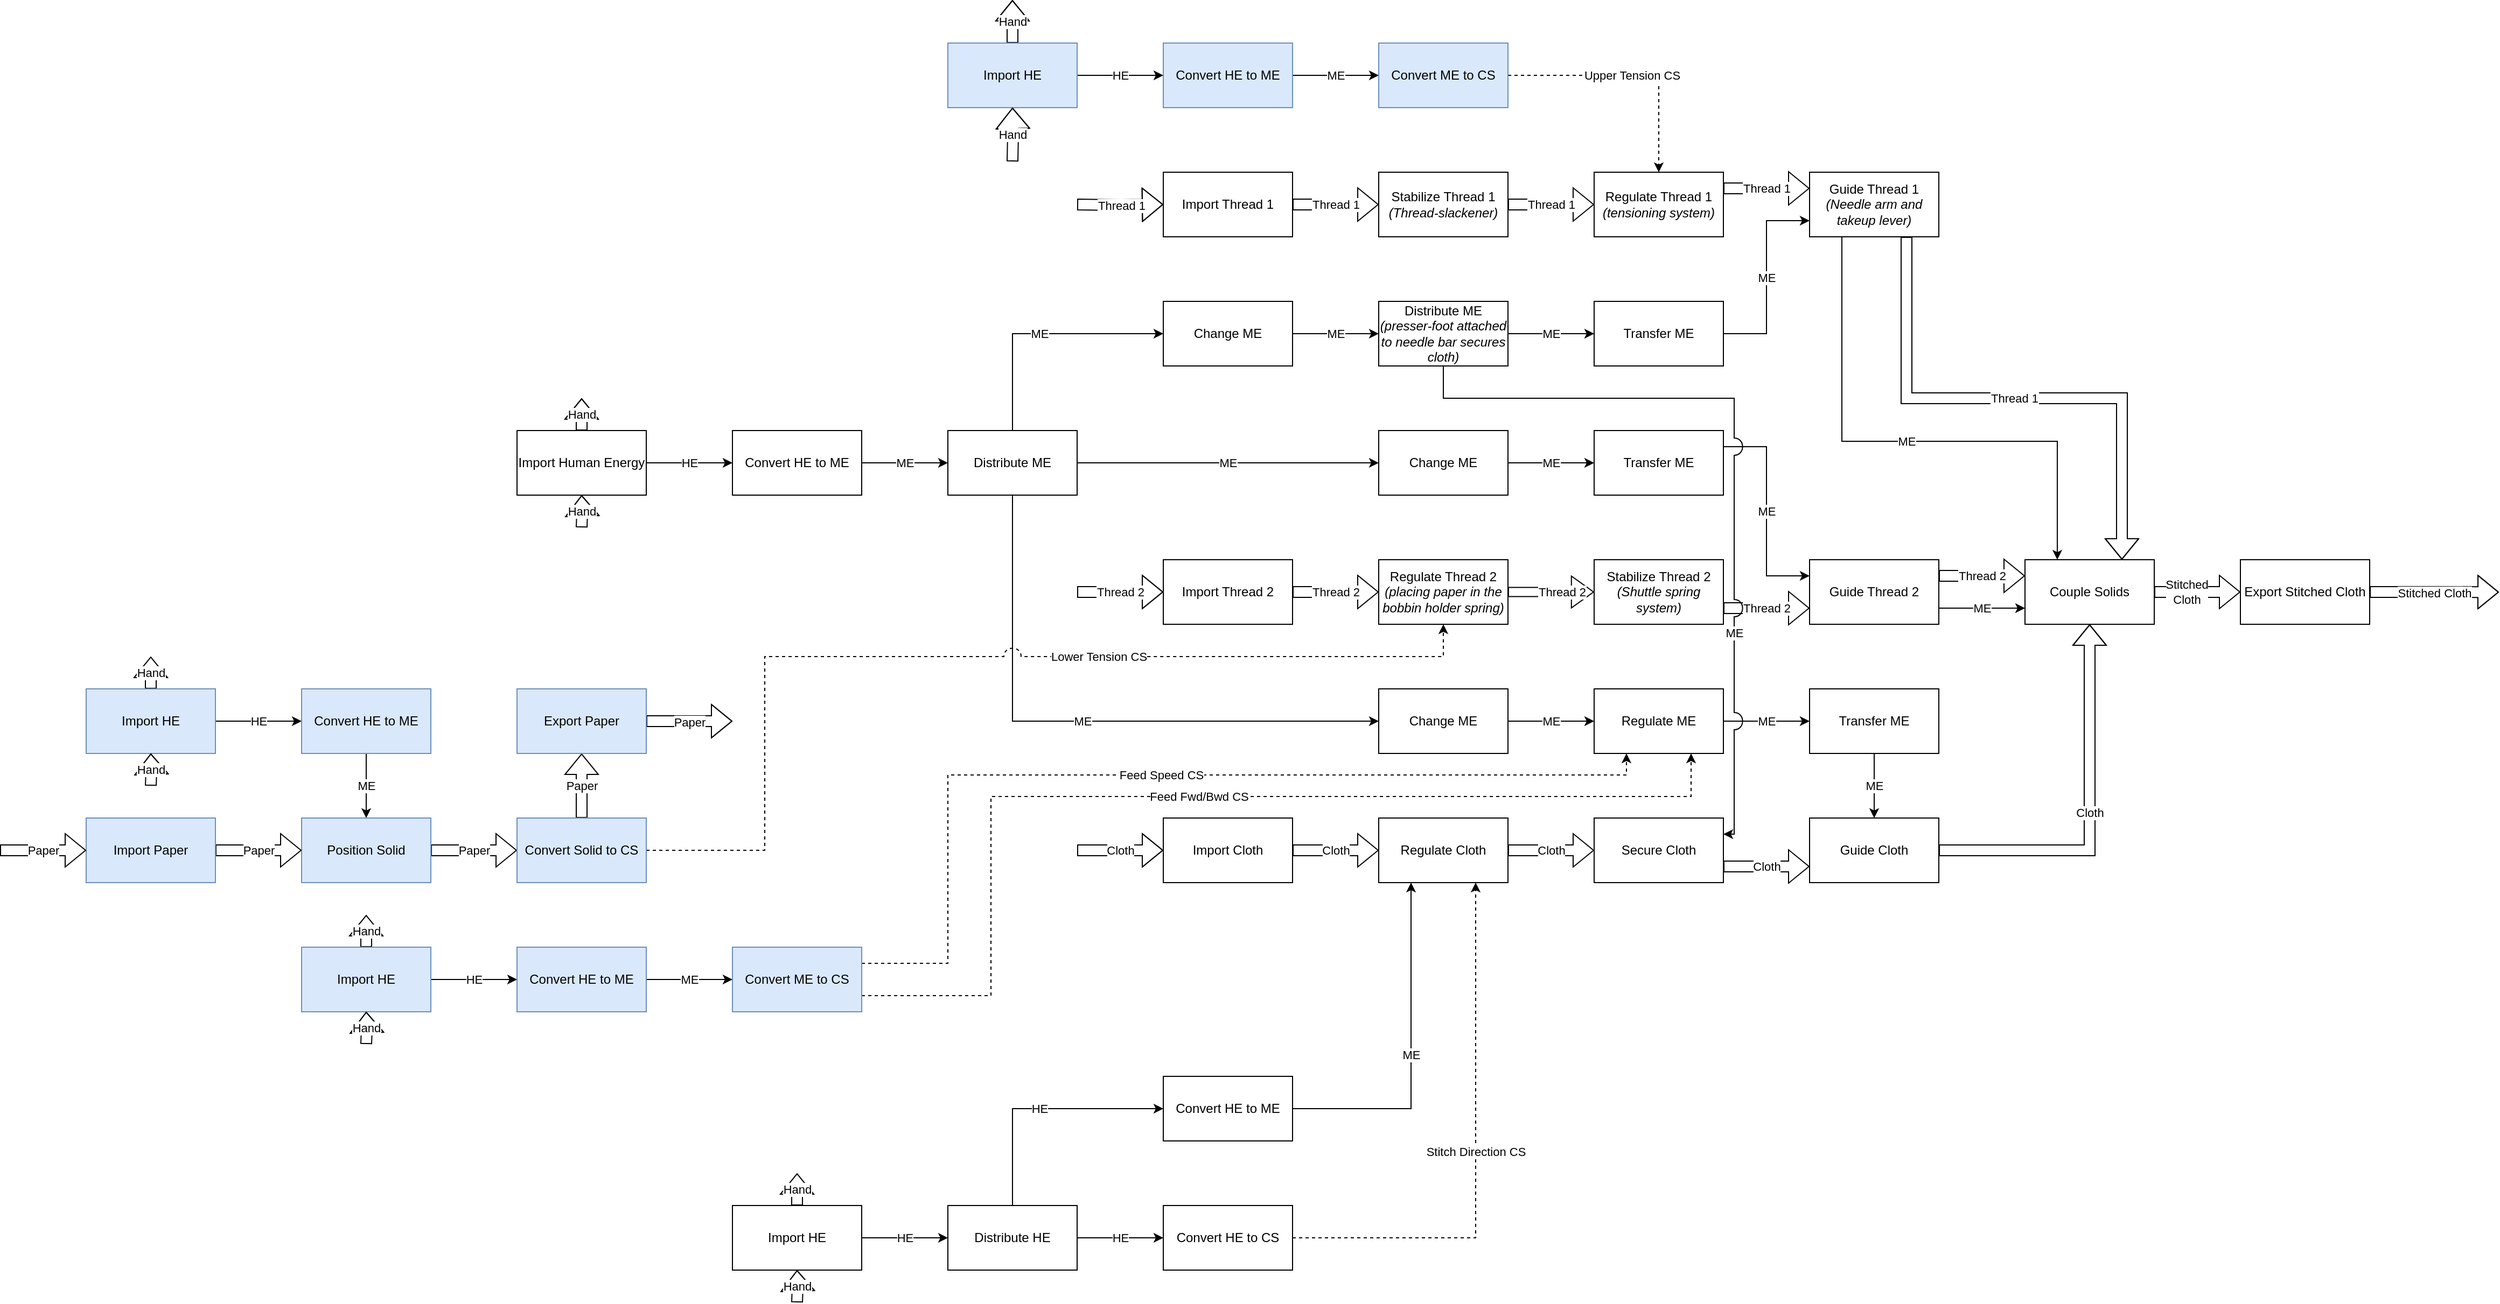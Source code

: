 <mxfile version="20.3.0" type="device"><diagram id="_74nPlDp4yfljNMkVCfX" name="Page-1"><mxGraphModel dx="3685" dy="1573" grid="1" gridSize="10" guides="1" tooltips="1" connect="1" arrows="0" fold="1" page="1" pageScale="1" pageWidth="1100" pageHeight="850" math="0" shadow="0"><root><mxCell id="0"/><mxCell id="1" parent="0"/><mxCell id="HuYg_1WlGezZrf05ZSOp-26" value="HE" style="edgeStyle=orthogonalEdgeStyle;rounded=0;orthogonalLoop=1;jettySize=auto;html=1;exitX=1;exitY=0.5;exitDx=0;exitDy=0;entryX=0;entryY=0.5;entryDx=0;entryDy=0;" parent="1" source="HuYg_1WlGezZrf05ZSOp-1" target="HuYg_1WlGezZrf05ZSOp-2" edge="1"><mxGeometry relative="1" as="geometry"/></mxCell><mxCell id="HuYg_1WlGezZrf05ZSOp-1" value="Import Human Energy" style="rounded=0;whiteSpace=wrap;html=1;" parent="1" vertex="1"><mxGeometry x="-600" y="430" width="120" height="60" as="geometry"/></mxCell><mxCell id="HuYg_1WlGezZrf05ZSOp-27" value="ME" style="edgeStyle=orthogonalEdgeStyle;rounded=0;orthogonalLoop=1;jettySize=auto;html=1;exitX=1;exitY=0.5;exitDx=0;exitDy=0;entryX=0;entryY=0.5;entryDx=0;entryDy=0;" parent="1" source="HuYg_1WlGezZrf05ZSOp-2" target="HuYg_1WlGezZrf05ZSOp-3" edge="1"><mxGeometry relative="1" as="geometry"/></mxCell><mxCell id="HuYg_1WlGezZrf05ZSOp-2" value="Convert HE to ME" style="rounded=0;whiteSpace=wrap;html=1;" parent="1" vertex="1"><mxGeometry x="-400" y="430" width="120" height="60" as="geometry"/></mxCell><mxCell id="HuYg_1WlGezZrf05ZSOp-23" value="ME" style="edgeStyle=orthogonalEdgeStyle;rounded=0;orthogonalLoop=1;jettySize=auto;html=1;exitX=0.5;exitY=0;exitDx=0;exitDy=0;entryX=0;entryY=0.5;entryDx=0;entryDy=0;" parent="1" source="HuYg_1WlGezZrf05ZSOp-3" target="HuYg_1WlGezZrf05ZSOp-6" edge="1"><mxGeometry relative="1" as="geometry"><mxPoint y="340" as="targetPoint"/></mxGeometry></mxCell><mxCell id="HuYg_1WlGezZrf05ZSOp-24" value="ME" style="edgeStyle=orthogonalEdgeStyle;rounded=0;orthogonalLoop=1;jettySize=auto;html=1;exitX=1;exitY=0.5;exitDx=0;exitDy=0;entryX=0;entryY=0.5;entryDx=0;entryDy=0;" parent="1" source="HuYg_1WlGezZrf05ZSOp-3" target="HuYg_1WlGezZrf05ZSOp-30" edge="1"><mxGeometry relative="1" as="geometry"><mxPoint y="460.0" as="targetPoint"/></mxGeometry></mxCell><mxCell id="HuYg_1WlGezZrf05ZSOp-25" value="ME" style="edgeStyle=orthogonalEdgeStyle;rounded=0;orthogonalLoop=1;jettySize=auto;html=1;exitX=0.5;exitY=1;exitDx=0;exitDy=0;entryX=0;entryY=0.5;entryDx=0;entryDy=0;" parent="1" source="HuYg_1WlGezZrf05ZSOp-3" target="HuYg_1WlGezZrf05ZSOp-53" edge="1"><mxGeometry relative="1" as="geometry"><mxPoint y="820" as="targetPoint"/><Array as="points"><mxPoint x="-140" y="700"/></Array></mxGeometry></mxCell><mxCell id="HuYg_1WlGezZrf05ZSOp-3" value="Distribute ME" style="rounded=0;whiteSpace=wrap;html=1;" parent="1" vertex="1"><mxGeometry x="-200" y="430" width="120" height="60" as="geometry"/></mxCell><mxCell id="HuYg_1WlGezZrf05ZSOp-18" value="ME" style="edgeStyle=orthogonalEdgeStyle;rounded=0;orthogonalLoop=1;jettySize=auto;html=1;entryX=0;entryY=0.5;entryDx=0;entryDy=0;exitX=1;exitY=0.5;exitDx=0;exitDy=0;" parent="1" source="dyCCUOob4ypb984MqM6s-2" target="HuYg_1WlGezZrf05ZSOp-7" edge="1"><mxGeometry relative="1" as="geometry"><mxPoint x="350" y="340" as="sourcePoint"/></mxGeometry></mxCell><mxCell id="dyCCUOob4ypb984MqM6s-3" value="ME" style="edgeStyle=orthogonalEdgeStyle;rounded=0;jumpStyle=arc;jumpSize=16;orthogonalLoop=1;jettySize=auto;html=1;exitX=1;exitY=0.5;exitDx=0;exitDy=0;entryX=0;entryY=0.5;entryDx=0;entryDy=0;" parent="1" source="HuYg_1WlGezZrf05ZSOp-6" target="dyCCUOob4ypb984MqM6s-2" edge="1"><mxGeometry relative="1" as="geometry"/></mxCell><mxCell id="HuYg_1WlGezZrf05ZSOp-6" value="Change ME" style="rounded=0;whiteSpace=wrap;html=1;" parent="1" vertex="1"><mxGeometry y="310" width="120" height="60" as="geometry"/></mxCell><mxCell id="HuYg_1WlGezZrf05ZSOp-19" value="ME" style="edgeStyle=orthogonalEdgeStyle;rounded=0;orthogonalLoop=1;jettySize=auto;html=1;exitX=1;exitY=0.5;exitDx=0;exitDy=0;entryX=0;entryY=0.75;entryDx=0;entryDy=0;" parent="1" source="HuYg_1WlGezZrf05ZSOp-7" target="HuYg_1WlGezZrf05ZSOp-8" edge="1"><mxGeometry relative="1" as="geometry"><Array as="points"><mxPoint x="560" y="340"/><mxPoint x="560" y="235"/></Array></mxGeometry></mxCell><mxCell id="HuYg_1WlGezZrf05ZSOp-7" value="Transfer ME" style="rounded=0;whiteSpace=wrap;html=1;" parent="1" vertex="1"><mxGeometry x="400" y="310" width="120" height="60" as="geometry"/></mxCell><mxCell id="HuYg_1WlGezZrf05ZSOp-70" value="Thread 1" style="edgeStyle=orthogonalEdgeStyle;shape=flexArrow;rounded=0;orthogonalLoop=1;jettySize=auto;html=1;exitX=0.75;exitY=1;exitDx=0;exitDy=0;entryX=0.75;entryY=0;entryDx=0;entryDy=0;" parent="1" source="HuYg_1WlGezZrf05ZSOp-8" target="HuYg_1WlGezZrf05ZSOp-68" edge="1"><mxGeometry relative="1" as="geometry"/></mxCell><mxCell id="dyCCUOob4ypb984MqM6s-48" value="ME" style="edgeStyle=orthogonalEdgeStyle;rounded=0;jumpStyle=arc;jumpSize=16;orthogonalLoop=1;jettySize=auto;html=1;exitX=0.25;exitY=1;exitDx=0;exitDy=0;entryX=0.25;entryY=0;entryDx=0;entryDy=0;startArrow=none;startFill=0;" parent="1" source="HuYg_1WlGezZrf05ZSOp-8" target="HuYg_1WlGezZrf05ZSOp-68" edge="1"><mxGeometry relative="1" as="geometry"><Array as="points"><mxPoint x="630" y="440"/><mxPoint x="830" y="440"/></Array></mxGeometry></mxCell><mxCell id="HuYg_1WlGezZrf05ZSOp-8" value="Guide Thread 1&lt;br&gt;&lt;i&gt;(Needle arm and takeup lever)&lt;/i&gt;" style="rounded=0;whiteSpace=wrap;html=1;" parent="1" vertex="1"><mxGeometry x="600" y="190" width="120" height="60" as="geometry"/></mxCell><mxCell id="HuYg_1WlGezZrf05ZSOp-22" value="Thread 1" style="edgeStyle=orthogonalEdgeStyle;shape=flexArrow;rounded=0;orthogonalLoop=1;jettySize=auto;html=1;entryX=0;entryY=0.25;entryDx=0;entryDy=0;exitX=1;exitY=0.25;exitDx=0;exitDy=0;" parent="1" source="HuYg_1WlGezZrf05ZSOp-40" target="HuYg_1WlGezZrf05ZSOp-8" edge="1"><mxGeometry relative="1" as="geometry"><mxPoint x="490" y="270" as="sourcePoint"/></mxGeometry></mxCell><mxCell id="dyCCUOob4ypb984MqM6s-14" value="Thread 1" style="edgeStyle=orthogonalEdgeStyle;shape=flexArrow;rounded=0;jumpStyle=arc;jumpSize=16;orthogonalLoop=1;jettySize=auto;html=1;exitX=1;exitY=0.5;exitDx=0;exitDy=0;entryX=0;entryY=0.5;entryDx=0;entryDy=0;startArrow=none;startFill=0;" parent="1" source="HuYg_1WlGezZrf05ZSOp-13" target="HuYg_1WlGezZrf05ZSOp-40" edge="1"><mxGeometry relative="1" as="geometry"/></mxCell><mxCell id="HuYg_1WlGezZrf05ZSOp-13" value="Stabilize Thread 1&lt;br&gt;&lt;i&gt;(Thread-slackener)&lt;/i&gt;" style="rounded=0;whiteSpace=wrap;html=1;" parent="1" vertex="1"><mxGeometry x="200" y="190" width="120" height="60" as="geometry"/></mxCell><mxCell id="dyCCUOob4ypb984MqM6s-13" value="Thread 1" style="edgeStyle=orthogonalEdgeStyle;shape=flexArrow;rounded=0;jumpStyle=arc;jumpSize=16;orthogonalLoop=1;jettySize=auto;html=1;exitX=1;exitY=0.5;exitDx=0;exitDy=0;entryX=0;entryY=0.5;entryDx=0;entryDy=0;startArrow=none;startFill=0;" parent="1" source="HuYg_1WlGezZrf05ZSOp-16" target="HuYg_1WlGezZrf05ZSOp-13" edge="1"><mxGeometry relative="1" as="geometry"><mxPoint x="120" y="220" as="sourcePoint"/></mxGeometry></mxCell><mxCell id="HuYg_1WlGezZrf05ZSOp-16" value="Import Thread 1" style="rounded=0;whiteSpace=wrap;html=1;" parent="1" vertex="1"><mxGeometry y="190" width="120" height="60" as="geometry"/></mxCell><mxCell id="HuYg_1WlGezZrf05ZSOp-35" value="ME" style="edgeStyle=orthogonalEdgeStyle;rounded=0;orthogonalLoop=1;jettySize=auto;html=1;exitX=1;exitY=0.5;exitDx=0;exitDy=0;entryX=0;entryY=0.5;entryDx=0;entryDy=0;" parent="1" source="HuYg_1WlGezZrf05ZSOp-30" target="HuYg_1WlGezZrf05ZSOp-31" edge="1"><mxGeometry relative="1" as="geometry"/></mxCell><mxCell id="HuYg_1WlGezZrf05ZSOp-30" value="Change ME" style="rounded=0;whiteSpace=wrap;html=1;" parent="1" vertex="1"><mxGeometry x="200" y="430" width="120" height="60" as="geometry"/></mxCell><mxCell id="HuYg_1WlGezZrf05ZSOp-36" value="ME" style="edgeStyle=orthogonalEdgeStyle;rounded=0;orthogonalLoop=1;jettySize=auto;html=1;exitX=1;exitY=0.25;exitDx=0;exitDy=0;entryX=0;entryY=0.25;entryDx=0;entryDy=0;" parent="1" source="HuYg_1WlGezZrf05ZSOp-31" target="HuYg_1WlGezZrf05ZSOp-32" edge="1"><mxGeometry relative="1" as="geometry"/></mxCell><mxCell id="HuYg_1WlGezZrf05ZSOp-31" value="Transfer ME" style="rounded=0;whiteSpace=wrap;html=1;" parent="1" vertex="1"><mxGeometry x="400" y="430" width="120" height="60" as="geometry"/></mxCell><mxCell id="HuYg_1WlGezZrf05ZSOp-69" value="Thread 2" style="edgeStyle=orthogonalEdgeStyle;rounded=0;orthogonalLoop=1;jettySize=auto;html=1;exitX=1;exitY=0.25;exitDx=0;exitDy=0;entryX=0;entryY=0.25;entryDx=0;entryDy=0;shape=flexArrow;" parent="1" source="HuYg_1WlGezZrf05ZSOp-32" target="HuYg_1WlGezZrf05ZSOp-68" edge="1"><mxGeometry relative="1" as="geometry"><mxPoint as="offset"/></mxGeometry></mxCell><mxCell id="dyCCUOob4ypb984MqM6s-49" value="ME" style="edgeStyle=orthogonalEdgeStyle;rounded=0;jumpStyle=arc;jumpSize=16;orthogonalLoop=1;jettySize=auto;html=1;exitX=1;exitY=0.75;exitDx=0;exitDy=0;startArrow=none;startFill=0;entryX=0;entryY=0.75;entryDx=0;entryDy=0;" parent="1" source="HuYg_1WlGezZrf05ZSOp-32" target="HuYg_1WlGezZrf05ZSOp-68" edge="1"><mxGeometry relative="1" as="geometry"/></mxCell><mxCell id="HuYg_1WlGezZrf05ZSOp-32" value="Guide Thread 2" style="rounded=0;whiteSpace=wrap;html=1;" parent="1" vertex="1"><mxGeometry x="600" y="550" width="120" height="60" as="geometry"/></mxCell><mxCell id="HuYg_1WlGezZrf05ZSOp-45" value="Thread 2" style="edgeStyle=orthogonalEdgeStyle;shape=flexArrow;rounded=0;orthogonalLoop=1;jettySize=auto;html=1;exitX=1;exitY=0.75;exitDx=0;exitDy=0;entryX=0;entryY=0.75;entryDx=0;entryDy=0;" parent="1" source="HuYg_1WlGezZrf05ZSOp-33" target="HuYg_1WlGezZrf05ZSOp-32" edge="1"><mxGeometry relative="1" as="geometry"/></mxCell><mxCell id="HuYg_1WlGezZrf05ZSOp-33" value="Stabilize Thread 2&lt;br&gt;&lt;i&gt;(Shuttle spring system)&lt;/i&gt;" style="rounded=0;whiteSpace=wrap;html=1;" parent="1" vertex="1"><mxGeometry x="400" y="550" width="120" height="60" as="geometry"/></mxCell><mxCell id="HuYg_1WlGezZrf05ZSOp-37" value="Import Thread 2" style="rounded=0;whiteSpace=wrap;html=1;" parent="1" vertex="1"><mxGeometry y="550" width="120" height="60" as="geometry"/></mxCell><mxCell id="HuYg_1WlGezZrf05ZSOp-43" value="Thread 2" style="edgeStyle=orthogonalEdgeStyle;shape=flexArrow;rounded=0;orthogonalLoop=1;jettySize=auto;html=1;exitX=1;exitY=0.5;exitDx=0;exitDy=0;entryX=0;entryY=0.5;entryDx=0;entryDy=0;" parent="1" source="HuYg_1WlGezZrf05ZSOp-37" target="HuYg_1WlGezZrf05ZSOp-39" edge="1"><mxGeometry relative="1" as="geometry"><mxPoint x="120" y="580" as="sourcePoint"/></mxGeometry></mxCell><mxCell id="HuYg_1WlGezZrf05ZSOp-44" value="Thread 2" style="edgeStyle=orthogonalEdgeStyle;shape=flexArrow;rounded=0;orthogonalLoop=1;jettySize=auto;html=1;exitX=1;exitY=0.5;exitDx=0;exitDy=0;entryX=0;entryY=0.5;entryDx=0;entryDy=0;width=8.605;endSize=6.535;" parent="1" source="HuYg_1WlGezZrf05ZSOp-39" target="HuYg_1WlGezZrf05ZSOp-33" edge="1"><mxGeometry x="0.25" relative="1" as="geometry"><mxPoint as="offset"/></mxGeometry></mxCell><mxCell id="HuYg_1WlGezZrf05ZSOp-46" value="Lower Tension CS" style="edgeStyle=orthogonalEdgeStyle;rounded=0;orthogonalLoop=1;jettySize=auto;html=1;entryX=0.5;entryY=1;entryDx=0;entryDy=0;dashed=1;exitX=1;exitY=0.5;exitDx=0;exitDy=0;jumpStyle=arc;jumpSize=16;" parent="1" source="HuYg_1WlGezZrf05ZSOp-48" target="HuYg_1WlGezZrf05ZSOp-39" edge="1"><mxGeometry x="0.263" relative="1" as="geometry"><mxPoint x="530.0" y="700" as="targetPoint"/><mxPoint x="460" y="650" as="sourcePoint"/><Array as="points"><mxPoint x="-370" y="820"/><mxPoint x="-370" y="640"/><mxPoint x="260" y="640"/></Array><mxPoint as="offset"/></mxGeometry></mxCell><mxCell id="HuYg_1WlGezZrf05ZSOp-39" value="Regulate Thread 2&lt;br&gt;&lt;i&gt;(placing paper in the bobbin holder spring)&lt;/i&gt;" style="rounded=0;whiteSpace=wrap;html=1;" parent="1" vertex="1"><mxGeometry x="200" y="550" width="120" height="60" as="geometry"/></mxCell><mxCell id="HuYg_1WlGezZrf05ZSOp-40" value="Regulate Thread 1&lt;br&gt;&lt;i&gt;(tensioning system)&lt;/i&gt;" style="rounded=0;whiteSpace=wrap;html=1;" parent="1" vertex="1"><mxGeometry x="400" y="190" width="120" height="60" as="geometry"/></mxCell><mxCell id="HuYg_1WlGezZrf05ZSOp-49" value="Paper" style="edgeStyle=orthogonalEdgeStyle;rounded=0;orthogonalLoop=1;jettySize=auto;html=1;exitX=1;exitY=0.5;exitDx=0;exitDy=0;entryX=0;entryY=0.5;entryDx=0;entryDy=0;shape=flexArrow;" parent="1" source="HuYg_1WlGezZrf05ZSOp-47" target="HuYg_1WlGezZrf05ZSOp-48" edge="1"><mxGeometry relative="1" as="geometry"/></mxCell><mxCell id="HuYg_1WlGezZrf05ZSOp-47" value="Position Solid" style="rounded=0;whiteSpace=wrap;html=1;fillColor=#dae8fc;strokeColor=#6c8ebf;" parent="1" vertex="1"><mxGeometry x="-800" y="790" width="120" height="60" as="geometry"/></mxCell><mxCell id="o2p85mkW5UP0IKmrebBu-2" value="Paper" style="edgeStyle=orthogonalEdgeStyle;rounded=0;orthogonalLoop=1;jettySize=auto;html=1;exitX=0.5;exitY=0;exitDx=0;exitDy=0;entryX=0.5;entryY=1;entryDx=0;entryDy=0;shape=flexArrow;" parent="1" source="HuYg_1WlGezZrf05ZSOp-48" target="o2p85mkW5UP0IKmrebBu-1" edge="1"><mxGeometry relative="1" as="geometry"/></mxCell><mxCell id="HuYg_1WlGezZrf05ZSOp-48" value="Convert Solid to CS" style="rounded=0;whiteSpace=wrap;html=1;fillColor=#dae8fc;strokeColor=#6c8ebf;" parent="1" vertex="1"><mxGeometry x="-600" y="790" width="120" height="60" as="geometry"/></mxCell><mxCell id="HuYg_1WlGezZrf05ZSOp-51" value="Paper" style="edgeStyle=orthogonalEdgeStyle;shape=flexArrow;rounded=0;orthogonalLoop=1;jettySize=auto;html=1;exitX=1;exitY=0.5;exitDx=0;exitDy=0;entryX=0;entryY=0.5;entryDx=0;entryDy=0;" parent="1" source="HuYg_1WlGezZrf05ZSOp-50" target="HuYg_1WlGezZrf05ZSOp-47" edge="1"><mxGeometry relative="1" as="geometry"/></mxCell><mxCell id="HuYg_1WlGezZrf05ZSOp-50" value="Import Paper" style="rounded=0;whiteSpace=wrap;html=1;fillColor=#dae8fc;strokeColor=#6c8ebf;" parent="1" vertex="1"><mxGeometry x="-1000" y="790" width="120" height="60" as="geometry"/></mxCell><mxCell id="HuYg_1WlGezZrf05ZSOp-52" value="Paper" style="shape=flexArrow;endArrow=classic;html=1;rounded=0;entryX=0;entryY=0.5;entryDx=0;entryDy=0;" parent="1" target="HuYg_1WlGezZrf05ZSOp-50" edge="1"><mxGeometry width="50" height="50" relative="1" as="geometry"><mxPoint x="-1080" y="820" as="sourcePoint"/><mxPoint x="-1120" y="780" as="targetPoint"/></mxGeometry></mxCell><mxCell id="HuYg_1WlGezZrf05ZSOp-66" value="ME" style="edgeStyle=orthogonalEdgeStyle;rounded=0;orthogonalLoop=1;jettySize=auto;html=1;exitX=1;exitY=0.5;exitDx=0;exitDy=0;entryX=0;entryY=0.5;entryDx=0;entryDy=0;" parent="1" source="HuYg_1WlGezZrf05ZSOp-53" target="HuYg_1WlGezZrf05ZSOp-54" edge="1"><mxGeometry relative="1" as="geometry"/></mxCell><mxCell id="HuYg_1WlGezZrf05ZSOp-53" value="Change ME" style="rounded=0;whiteSpace=wrap;html=1;" parent="1" vertex="1"><mxGeometry x="200" y="670" width="120" height="60" as="geometry"/></mxCell><mxCell id="HuYg_1WlGezZrf05ZSOp-55" value="Feed Speed CS" style="edgeStyle=orthogonalEdgeStyle;rounded=0;orthogonalLoop=1;jettySize=auto;html=1;entryX=0.25;entryY=1;entryDx=0;entryDy=0;dashed=1;exitX=1;exitY=0.25;exitDx=0;exitDy=0;" parent="1" source="dyCCUOob4ypb984MqM6s-15" target="HuYg_1WlGezZrf05ZSOp-54" edge="1"><mxGeometry relative="1" as="geometry"><mxPoint x="640" y="860" as="targetPoint"/><mxPoint x="-170" y="870" as="sourcePoint"/><Array as="points"><mxPoint x="-200" y="925"/><mxPoint x="-200" y="750"/><mxPoint x="430" y="750"/></Array></mxGeometry></mxCell><mxCell id="HuYg_1WlGezZrf05ZSOp-64" value="ME" style="edgeStyle=orthogonalEdgeStyle;rounded=0;orthogonalLoop=1;jettySize=auto;html=1;exitX=1;exitY=0.5;exitDx=0;exitDy=0;entryX=0;entryY=0.5;entryDx=0;entryDy=0;" parent="1" source="HuYg_1WlGezZrf05ZSOp-54" target="HuYg_1WlGezZrf05ZSOp-56" edge="1"><mxGeometry relative="1" as="geometry"><mxPoint x="590" y="660" as="targetPoint"/></mxGeometry></mxCell><mxCell id="HuYg_1WlGezZrf05ZSOp-54" value="Regulate ME" style="rounded=0;whiteSpace=wrap;html=1;" parent="1" vertex="1"><mxGeometry x="400" y="670" width="120" height="60" as="geometry"/></mxCell><mxCell id="HuYg_1WlGezZrf05ZSOp-65" value="ME" style="edgeStyle=orthogonalEdgeStyle;rounded=0;orthogonalLoop=1;jettySize=auto;html=1;exitX=0.5;exitY=1;exitDx=0;exitDy=0;entryX=0.5;entryY=0;entryDx=0;entryDy=0;" parent="1" source="HuYg_1WlGezZrf05ZSOp-56" target="HuYg_1WlGezZrf05ZSOp-57" edge="1"><mxGeometry relative="1" as="geometry"/></mxCell><mxCell id="HuYg_1WlGezZrf05ZSOp-56" value="Transfer ME" style="rounded=0;whiteSpace=wrap;html=1;" parent="1" vertex="1"><mxGeometry x="600" y="670" width="120" height="60" as="geometry"/></mxCell><mxCell id="HuYg_1WlGezZrf05ZSOp-71" value="Cloth" style="edgeStyle=orthogonalEdgeStyle;shape=flexArrow;rounded=0;orthogonalLoop=1;jettySize=auto;html=1;exitX=1;exitY=0.5;exitDx=0;exitDy=0;entryX=0.5;entryY=1;entryDx=0;entryDy=0;" parent="1" source="HuYg_1WlGezZrf05ZSOp-57" target="HuYg_1WlGezZrf05ZSOp-68" edge="1"><mxGeometry relative="1" as="geometry"/></mxCell><mxCell id="HuYg_1WlGezZrf05ZSOp-57" value="Guide Cloth" style="rounded=0;whiteSpace=wrap;html=1;" parent="1" vertex="1"><mxGeometry x="600" y="790" width="120" height="60" as="geometry"/></mxCell><mxCell id="HuYg_1WlGezZrf05ZSOp-61" value="Cloth" style="edgeStyle=orthogonalEdgeStyle;rounded=0;orthogonalLoop=1;jettySize=auto;html=1;exitX=1;exitY=0.5;exitDx=0;exitDy=0;entryX=0;entryY=0.5;entryDx=0;entryDy=0;shape=flexArrow;" parent="1" source="HuYg_1WlGezZrf05ZSOp-58" target="HuYg_1WlGezZrf05ZSOp-59" edge="1"><mxGeometry relative="1" as="geometry"/></mxCell><mxCell id="HuYg_1WlGezZrf05ZSOp-58" value="Import Cloth" style="rounded=0;whiteSpace=wrap;html=1;" parent="1" vertex="1"><mxGeometry y="790" width="120" height="60" as="geometry"/></mxCell><mxCell id="HuYg_1WlGezZrf05ZSOp-62" value="Cloth" style="edgeStyle=orthogonalEdgeStyle;shape=flexArrow;rounded=0;orthogonalLoop=1;jettySize=auto;html=1;exitX=1;exitY=0.5;exitDx=0;exitDy=0;entryX=0;entryY=0.5;entryDx=0;entryDy=0;" parent="1" source="HuYg_1WlGezZrf05ZSOp-59" target="HuYg_1WlGezZrf05ZSOp-60" edge="1"><mxGeometry relative="1" as="geometry"/></mxCell><mxCell id="HuYg_1WlGezZrf05ZSOp-59" value="Regulate Cloth" style="rounded=0;whiteSpace=wrap;html=1;" parent="1" vertex="1"><mxGeometry x="200" y="790" width="120" height="60" as="geometry"/></mxCell><mxCell id="HuYg_1WlGezZrf05ZSOp-63" value="Cloth" style="edgeStyle=orthogonalEdgeStyle;shape=flexArrow;rounded=0;orthogonalLoop=1;jettySize=auto;html=1;exitX=1;exitY=0.75;exitDx=0;exitDy=0;entryX=0;entryY=0.75;entryDx=0;entryDy=0;" parent="1" source="HuYg_1WlGezZrf05ZSOp-60" target="HuYg_1WlGezZrf05ZSOp-57" edge="1"><mxGeometry relative="1" as="geometry"/></mxCell><mxCell id="HuYg_1WlGezZrf05ZSOp-60" value="Secure Cloth" style="rounded=0;whiteSpace=wrap;html=1;" parent="1" vertex="1"><mxGeometry x="400" y="790" width="120" height="60" as="geometry"/></mxCell><mxCell id="HuYg_1WlGezZrf05ZSOp-73" value="Stitched&lt;br&gt;Cloth" style="edgeStyle=orthogonalEdgeStyle;shape=flexArrow;rounded=0;orthogonalLoop=1;jettySize=auto;html=1;exitX=1;exitY=0.5;exitDx=0;exitDy=0;entryX=0;entryY=0.5;entryDx=0;entryDy=0;" parent="1" source="HuYg_1WlGezZrf05ZSOp-68" target="HuYg_1WlGezZrf05ZSOp-72" edge="1"><mxGeometry x="-0.25" relative="1" as="geometry"><mxPoint as="offset"/></mxGeometry></mxCell><mxCell id="HuYg_1WlGezZrf05ZSOp-68" value="Couple Solids" style="rounded=0;whiteSpace=wrap;html=1;" parent="1" vertex="1"><mxGeometry x="800" y="550" width="120" height="60" as="geometry"/></mxCell><mxCell id="HuYg_1WlGezZrf05ZSOp-74" value="Stitched Cloth" style="edgeStyle=orthogonalEdgeStyle;shape=flexArrow;rounded=0;orthogonalLoop=1;jettySize=auto;html=1;exitX=1;exitY=0.5;exitDx=0;exitDy=0;" parent="1" source="HuYg_1WlGezZrf05ZSOp-72" edge="1"><mxGeometry relative="1" as="geometry"><mxPoint x="1240" y="580.143" as="targetPoint"/></mxGeometry></mxCell><mxCell id="HuYg_1WlGezZrf05ZSOp-72" value="Export Stitched Cloth" style="rounded=0;whiteSpace=wrap;html=1;" parent="1" vertex="1"><mxGeometry x="1000" y="550" width="120" height="60" as="geometry"/></mxCell><mxCell id="HuYg_1WlGezZrf05ZSOp-75" value="Cloth" style="edgeStyle=orthogonalEdgeStyle;shape=flexArrow;rounded=0;orthogonalLoop=1;jettySize=auto;html=1;entryX=0;entryY=0.5;entryDx=0;entryDy=0;" parent="1" target="HuYg_1WlGezZrf05ZSOp-58" edge="1"><mxGeometry relative="1" as="geometry"><mxPoint x="-80" y="820" as="sourcePoint"/><Array as="points"><mxPoint x="-40" y="820"/><mxPoint x="-40" y="820"/></Array></mxGeometry></mxCell><mxCell id="HuYg_1WlGezZrf05ZSOp-76" value="Thread 2" style="edgeStyle=orthogonalEdgeStyle;shape=flexArrow;rounded=0;orthogonalLoop=1;jettySize=auto;html=1;entryX=0;entryY=0.5;entryDx=0;entryDy=0;" parent="1" target="HuYg_1WlGezZrf05ZSOp-37" edge="1"><mxGeometry relative="1" as="geometry"><mxPoint x="-80" y="580" as="sourcePoint"/><Array as="points"><mxPoint x="-50" y="580"/><mxPoint x="-50" y="580"/></Array></mxGeometry></mxCell><mxCell id="HuYg_1WlGezZrf05ZSOp-77" value="Thread 1" style="edgeStyle=orthogonalEdgeStyle;shape=flexArrow;rounded=0;orthogonalLoop=1;jettySize=auto;html=1;entryX=0;entryY=0.5;entryDx=0;entryDy=0;" parent="1" target="HuYg_1WlGezZrf05ZSOp-16" edge="1"><mxGeometry relative="1" as="geometry"><mxPoint x="-80" y="220" as="sourcePoint"/><mxPoint x="-20" y="220" as="targetPoint"/><Array as="points"/></mxGeometry></mxCell><mxCell id="HuYg_1WlGezZrf05ZSOp-78" value="Stitch Direction CS" style="edgeStyle=orthogonalEdgeStyle;rounded=0;orthogonalLoop=1;jettySize=auto;html=1;entryX=0.75;entryY=1;entryDx=0;entryDy=0;dashed=1;exitX=1;exitY=0.5;exitDx=0;exitDy=0;" parent="1" source="dyCCUOob4ypb984MqM6s-30" target="HuYg_1WlGezZrf05ZSOp-59" edge="1"><mxGeometry relative="1" as="geometry"><mxPoint x="230" y="1070" as="sourcePoint"/><Array as="points"><mxPoint x="290" y="1180"/></Array></mxGeometry></mxCell><mxCell id="dyCCUOob4ypb984MqM6s-2" value="Distribute ME&lt;br&gt;&lt;i&gt;(presser-foot attached to needle bar secures cloth)&lt;/i&gt;" style="rounded=0;whiteSpace=wrap;html=1;" parent="1" vertex="1"><mxGeometry x="200" y="310" width="120" height="60" as="geometry"/></mxCell><mxCell id="dyCCUOob4ypb984MqM6s-6" value="Upper Tension CS" style="edgeStyle=orthogonalEdgeStyle;rounded=0;jumpStyle=arc;jumpSize=16;orthogonalLoop=1;jettySize=auto;html=1;exitX=1;exitY=0.5;exitDx=0;exitDy=0;dashed=1;startArrow=none;startFill=0;entryX=0.5;entryY=0;entryDx=0;entryDy=0;" parent="1" source="dyCCUOob4ypb984MqM6s-5" target="HuYg_1WlGezZrf05ZSOp-40" edge="1"><mxGeometry relative="1" as="geometry"><mxPoint x="510" y="130" as="targetPoint"/></mxGeometry></mxCell><mxCell id="dyCCUOob4ypb984MqM6s-5" value="Convert ME to CS" style="rounded=0;whiteSpace=wrap;html=1;fillColor=#dae8fc;strokeColor=#6c8ebf;" parent="1" vertex="1"><mxGeometry x="200" y="70" width="120" height="60" as="geometry"/></mxCell><mxCell id="dyCCUOob4ypb984MqM6s-10" value="ME" style="edgeStyle=orthogonalEdgeStyle;rounded=0;jumpStyle=arc;jumpSize=16;orthogonalLoop=1;jettySize=auto;html=1;exitX=1;exitY=0.5;exitDx=0;exitDy=0;entryX=0;entryY=0.5;entryDx=0;entryDy=0;startArrow=none;startFill=0;" parent="1" source="dyCCUOob4ypb984MqM6s-7" target="dyCCUOob4ypb984MqM6s-5" edge="1"><mxGeometry relative="1" as="geometry"/></mxCell><mxCell id="dyCCUOob4ypb984MqM6s-7" value="Convert HE to ME" style="rounded=0;whiteSpace=wrap;html=1;fillColor=#dae8fc;strokeColor=#6c8ebf;" parent="1" vertex="1"><mxGeometry y="70" width="120" height="60" as="geometry"/></mxCell><mxCell id="dyCCUOob4ypb984MqM6s-9" value="HE" style="edgeStyle=orthogonalEdgeStyle;rounded=0;jumpStyle=arc;jumpSize=16;orthogonalLoop=1;jettySize=auto;html=1;exitX=1;exitY=0.5;exitDx=0;exitDy=0;entryX=0;entryY=0.5;entryDx=0;entryDy=0;startArrow=none;startFill=0;" parent="1" source="dyCCUOob4ypb984MqM6s-8" target="dyCCUOob4ypb984MqM6s-7" edge="1"><mxGeometry relative="1" as="geometry"/></mxCell><mxCell id="dyCCUOob4ypb984MqM6s-12" value="Hand" style="edgeStyle=orthogonalEdgeStyle;rounded=0;jumpStyle=arc;jumpSize=16;orthogonalLoop=1;jettySize=auto;html=1;exitX=0.5;exitY=0;exitDx=0;exitDy=0;startArrow=none;startFill=0;shape=flexArrow;" parent="1" source="dyCCUOob4ypb984MqM6s-8" edge="1"><mxGeometry relative="1" as="geometry"><mxPoint x="-140.059" y="30" as="targetPoint"/></mxGeometry></mxCell><mxCell id="dyCCUOob4ypb984MqM6s-8" value="Import HE" style="rounded=0;whiteSpace=wrap;html=1;fillColor=#dae8fc;strokeColor=#6c8ebf;" parent="1" vertex="1"><mxGeometry x="-200" y="70" width="120" height="60" as="geometry"/></mxCell><mxCell id="dyCCUOob4ypb984MqM6s-11" value="Hand" style="shape=flexArrow;endArrow=classic;html=1;rounded=0;jumpStyle=arc;jumpSize=16;entryX=0.5;entryY=1;entryDx=0;entryDy=0;edgeStyle=orthogonalEdgeStyle;" parent="1" target="dyCCUOob4ypb984MqM6s-8" edge="1"><mxGeometry width="50" height="50" relative="1" as="geometry"><mxPoint x="-140" y="180" as="sourcePoint"/><mxPoint x="-110" y="150" as="targetPoint"/></mxGeometry></mxCell><mxCell id="nYq6O7F_B0JmA-cwqEFB-1" value="Feed Fwd/Bwd CS" style="edgeStyle=orthogonalEdgeStyle;rounded=0;orthogonalLoop=1;jettySize=auto;html=1;exitX=1;exitY=0.75;exitDx=0;exitDy=0;entryX=0.75;entryY=1;entryDx=0;entryDy=0;dashed=1;" edge="1" parent="1" source="dyCCUOob4ypb984MqM6s-15" target="HuYg_1WlGezZrf05ZSOp-54"><mxGeometry relative="1" as="geometry"><Array as="points"><mxPoint x="-160" y="955"/><mxPoint x="-160" y="770"/><mxPoint x="490" y="770"/></Array></mxGeometry></mxCell><mxCell id="dyCCUOob4ypb984MqM6s-15" value="Convert ME to CS" style="rounded=0;whiteSpace=wrap;html=1;fillColor=#dae8fc;strokeColor=#6c8ebf;" parent="1" vertex="1"><mxGeometry x="-400" y="910" width="120" height="60" as="geometry"/></mxCell><mxCell id="dyCCUOob4ypb984MqM6s-16" value="ME" style="edgeStyle=orthogonalEdgeStyle;rounded=0;jumpStyle=arc;jumpSize=16;orthogonalLoop=1;jettySize=auto;html=1;exitX=1;exitY=0.5;exitDx=0;exitDy=0;entryX=0;entryY=0.5;entryDx=0;entryDy=0;startArrow=none;startFill=0;" parent="1" source="dyCCUOob4ypb984MqM6s-17" target="dyCCUOob4ypb984MqM6s-15" edge="1"><mxGeometry relative="1" as="geometry"/></mxCell><mxCell id="dyCCUOob4ypb984MqM6s-17" value="Convert HE to ME" style="rounded=0;whiteSpace=wrap;html=1;fillColor=#dae8fc;strokeColor=#6c8ebf;" parent="1" vertex="1"><mxGeometry x="-600" y="910" width="120" height="60" as="geometry"/></mxCell><mxCell id="dyCCUOob4ypb984MqM6s-18" value="HE" style="edgeStyle=orthogonalEdgeStyle;rounded=0;jumpStyle=arc;jumpSize=16;orthogonalLoop=1;jettySize=auto;html=1;exitX=1;exitY=0.5;exitDx=0;exitDy=0;entryX=0;entryY=0.5;entryDx=0;entryDy=0;startArrow=none;startFill=0;" parent="1" source="dyCCUOob4ypb984MqM6s-20" target="dyCCUOob4ypb984MqM6s-17" edge="1"><mxGeometry relative="1" as="geometry"/></mxCell><mxCell id="dyCCUOob4ypb984MqM6s-19" value="Hand" style="edgeStyle=orthogonalEdgeStyle;rounded=0;jumpStyle=arc;jumpSize=16;orthogonalLoop=1;jettySize=auto;html=1;exitX=0.5;exitY=0;exitDx=0;exitDy=0;startArrow=none;startFill=0;shape=flexArrow;" parent="1" source="dyCCUOob4ypb984MqM6s-20" edge="1"><mxGeometry relative="1" as="geometry"><mxPoint x="-740" y="880" as="targetPoint"/></mxGeometry></mxCell><mxCell id="dyCCUOob4ypb984MqM6s-20" value="Import HE" style="rounded=0;whiteSpace=wrap;html=1;fillColor=#dae8fc;strokeColor=#6c8ebf;" parent="1" vertex="1"><mxGeometry x="-800" y="910" width="120" height="60" as="geometry"/></mxCell><mxCell id="dyCCUOob4ypb984MqM6s-21" value="Hand" style="shape=flexArrow;endArrow=classic;html=1;rounded=0;jumpStyle=arc;jumpSize=16;entryX=0.5;entryY=1;entryDx=0;entryDy=0;edgeStyle=orthogonalEdgeStyle;" parent="1" target="dyCCUOob4ypb984MqM6s-20" edge="1"><mxGeometry width="50" height="50" relative="1" as="geometry"><mxPoint x="-740" y="1000" as="sourcePoint"/><mxPoint x="-710" y="985" as="targetPoint"/></mxGeometry></mxCell><mxCell id="dyCCUOob4ypb984MqM6s-25" value="HE" style="edgeStyle=orthogonalEdgeStyle;rounded=0;jumpStyle=arc;jumpSize=16;orthogonalLoop=1;jettySize=auto;html=1;exitX=1;exitY=0.5;exitDx=0;exitDy=0;startArrow=none;startFill=0;" parent="1" source="dyCCUOob4ypb984MqM6s-27" target="dyCCUOob4ypb984MqM6s-29" edge="1"><mxGeometry relative="1" as="geometry"><mxPoint x="-190" y="1180" as="targetPoint"/></mxGeometry></mxCell><mxCell id="dyCCUOob4ypb984MqM6s-26" value="Hand" style="edgeStyle=orthogonalEdgeStyle;rounded=0;jumpStyle=arc;jumpSize=16;orthogonalLoop=1;jettySize=auto;html=1;exitX=0.5;exitY=0;exitDx=0;exitDy=0;startArrow=none;startFill=0;shape=flexArrow;" parent="1" source="dyCCUOob4ypb984MqM6s-27" edge="1"><mxGeometry relative="1" as="geometry"><mxPoint x="-340" y="1120" as="targetPoint"/></mxGeometry></mxCell><mxCell id="dyCCUOob4ypb984MqM6s-27" value="Import HE" style="rounded=0;whiteSpace=wrap;html=1;" parent="1" vertex="1"><mxGeometry x="-400" y="1150" width="120" height="60" as="geometry"/></mxCell><mxCell id="dyCCUOob4ypb984MqM6s-28" value="Hand" style="shape=flexArrow;endArrow=classic;html=1;rounded=0;jumpStyle=arc;jumpSize=16;entryX=0.5;entryY=1;entryDx=0;entryDy=0;edgeStyle=orthogonalEdgeStyle;" parent="1" target="dyCCUOob4ypb984MqM6s-27" edge="1"><mxGeometry width="50" height="50" relative="1" as="geometry"><mxPoint x="-340" y="1240" as="sourcePoint"/><mxPoint x="-300" y="1230" as="targetPoint"/></mxGeometry></mxCell><mxCell id="dyCCUOob4ypb984MqM6s-32" value="HE" style="edgeStyle=orthogonalEdgeStyle;rounded=0;jumpStyle=arc;jumpSize=16;orthogonalLoop=1;jettySize=auto;html=1;exitX=1;exitY=0.5;exitDx=0;exitDy=0;entryX=0;entryY=0.5;entryDx=0;entryDy=0;startArrow=none;startFill=0;" parent="1" source="dyCCUOob4ypb984MqM6s-29" target="dyCCUOob4ypb984MqM6s-30" edge="1"><mxGeometry relative="1" as="geometry"/></mxCell><mxCell id="dyCCUOob4ypb984MqM6s-33" value="HE" style="edgeStyle=orthogonalEdgeStyle;rounded=0;jumpStyle=arc;jumpSize=16;orthogonalLoop=1;jettySize=auto;html=1;exitX=0.5;exitY=0;exitDx=0;exitDy=0;entryX=0;entryY=0.5;entryDx=0;entryDy=0;startArrow=none;startFill=0;" parent="1" source="dyCCUOob4ypb984MqM6s-29" target="dyCCUOob4ypb984MqM6s-31" edge="1"><mxGeometry relative="1" as="geometry"/></mxCell><mxCell id="dyCCUOob4ypb984MqM6s-29" value="Distribute HE" style="rounded=0;whiteSpace=wrap;html=1;" parent="1" vertex="1"><mxGeometry x="-200" y="1150" width="120" height="60" as="geometry"/></mxCell><mxCell id="dyCCUOob4ypb984MqM6s-30" value="Convert HE to CS" style="rounded=0;whiteSpace=wrap;html=1;" parent="1" vertex="1"><mxGeometry y="1150" width="120" height="60" as="geometry"/></mxCell><mxCell id="dyCCUOob4ypb984MqM6s-34" value="ME" style="edgeStyle=orthogonalEdgeStyle;rounded=0;jumpStyle=arc;jumpSize=16;orthogonalLoop=1;jettySize=auto;html=1;exitX=1;exitY=0.5;exitDx=0;exitDy=0;entryX=0.25;entryY=1;entryDx=0;entryDy=0;startArrow=none;startFill=0;" parent="1" source="dyCCUOob4ypb984MqM6s-31" target="HuYg_1WlGezZrf05ZSOp-59" edge="1"><mxGeometry relative="1" as="geometry"/></mxCell><mxCell id="dyCCUOob4ypb984MqM6s-31" value="Convert HE to ME" style="rounded=0;whiteSpace=wrap;html=1;" parent="1" vertex="1"><mxGeometry y="1030" width="120" height="60" as="geometry"/></mxCell><mxCell id="dyCCUOob4ypb984MqM6s-35" value="Hand" style="shape=flexArrow;endArrow=classic;html=1;rounded=0;jumpStyle=arc;jumpSize=16;edgeStyle=orthogonalEdgeStyle;entryX=0.5;entryY=1;entryDx=0;entryDy=0;" parent="1" target="HuYg_1WlGezZrf05ZSOp-1" edge="1"><mxGeometry width="50" height="50" relative="1" as="geometry"><mxPoint x="-540" y="520" as="sourcePoint"/><mxPoint x="-510" y="500" as="targetPoint"/></mxGeometry></mxCell><mxCell id="dyCCUOob4ypb984MqM6s-37" value="Hand" style="shape=flexArrow;endArrow=classic;html=1;rounded=0;jumpStyle=arc;jumpSize=16;edgeStyle=orthogonalEdgeStyle;exitX=0.5;exitY=0;exitDx=0;exitDy=0;" parent="1" source="HuYg_1WlGezZrf05ZSOp-1" edge="1"><mxGeometry width="50" height="50" relative="1" as="geometry"><mxPoint x="-540.33" y="380" as="sourcePoint"/><mxPoint x="-540" y="400" as="targetPoint"/></mxGeometry></mxCell><mxCell id="dyCCUOob4ypb984MqM6s-39" value="ME" style="edgeStyle=orthogonalEdgeStyle;rounded=0;jumpStyle=arc;jumpSize=16;orthogonalLoop=1;jettySize=auto;html=1;exitX=0.5;exitY=1;exitDx=0;exitDy=0;entryX=0.5;entryY=0;entryDx=0;entryDy=0;startArrow=none;startFill=0;" parent="1" source="dyCCUOob4ypb984MqM6s-40" target="HuYg_1WlGezZrf05ZSOp-47" edge="1"><mxGeometry relative="1" as="geometry"><mxPoint x="-600.0" y="700" as="targetPoint"/><Array as="points"><mxPoint x="-740" y="790"/><mxPoint x="-740" y="790"/></Array></mxGeometry></mxCell><mxCell id="dyCCUOob4ypb984MqM6s-40" value="Convert HE to ME" style="rounded=0;whiteSpace=wrap;html=1;fillColor=#dae8fc;strokeColor=#6c8ebf;" parent="1" vertex="1"><mxGeometry x="-800" y="670" width="120" height="60" as="geometry"/></mxCell><mxCell id="dyCCUOob4ypb984MqM6s-41" value="HE" style="edgeStyle=orthogonalEdgeStyle;rounded=0;jumpStyle=arc;jumpSize=16;orthogonalLoop=1;jettySize=auto;html=1;exitX=1;exitY=0.5;exitDx=0;exitDy=0;entryX=0;entryY=0.5;entryDx=0;entryDy=0;startArrow=none;startFill=0;" parent="1" source="dyCCUOob4ypb984MqM6s-43" target="dyCCUOob4ypb984MqM6s-40" edge="1"><mxGeometry relative="1" as="geometry"/></mxCell><mxCell id="dyCCUOob4ypb984MqM6s-42" value="Hand" style="edgeStyle=orthogonalEdgeStyle;rounded=0;jumpStyle=arc;jumpSize=16;orthogonalLoop=1;jettySize=auto;html=1;exitX=0.5;exitY=0;exitDx=0;exitDy=0;startArrow=none;startFill=0;shape=flexArrow;" parent="1" source="dyCCUOob4ypb984MqM6s-43" edge="1"><mxGeometry relative="1" as="geometry"><mxPoint x="-940" y="640" as="targetPoint"/></mxGeometry></mxCell><mxCell id="dyCCUOob4ypb984MqM6s-43" value="Import HE" style="rounded=0;whiteSpace=wrap;html=1;fillColor=#dae8fc;strokeColor=#6c8ebf;" parent="1" vertex="1"><mxGeometry x="-1000" y="670" width="120" height="60" as="geometry"/></mxCell><mxCell id="dyCCUOob4ypb984MqM6s-44" value="Hand" style="shape=flexArrow;endArrow=classic;html=1;rounded=0;jumpStyle=arc;jumpSize=16;edgeStyle=orthogonalEdgeStyle;entryX=0.5;entryY=1;entryDx=0;entryDy=0;" parent="1" target="dyCCUOob4ypb984MqM6s-43" edge="1"><mxGeometry width="50" height="50" relative="1" as="geometry"><mxPoint x="-940" y="760" as="sourcePoint"/><mxPoint x="-880" y="800" as="targetPoint"/></mxGeometry></mxCell><mxCell id="o2p85mkW5UP0IKmrebBu-3" value="Paper" style="edgeStyle=orthogonalEdgeStyle;shape=flexArrow;rounded=0;orthogonalLoop=1;jettySize=auto;html=1;exitX=1;exitY=0.5;exitDx=0;exitDy=0;" parent="1" source="o2p85mkW5UP0IKmrebBu-1" edge="1"><mxGeometry relative="1" as="geometry"><mxPoint x="-400" y="700" as="targetPoint"/></mxGeometry></mxCell><mxCell id="o2p85mkW5UP0IKmrebBu-1" value="Export Paper" style="rounded=0;whiteSpace=wrap;html=1;fillColor=#dae8fc;strokeColor=#6c8ebf;" parent="1" vertex="1"><mxGeometry x="-600" y="670" width="120" height="60" as="geometry"/></mxCell><mxCell id="dyCCUOob4ypb984MqM6s-4" value="ME" style="edgeStyle=orthogonalEdgeStyle;rounded=0;jumpStyle=arc;jumpSize=16;orthogonalLoop=1;jettySize=auto;html=1;exitX=0.5;exitY=1;exitDx=0;exitDy=0;entryX=1;entryY=0.25;entryDx=0;entryDy=0;" parent="1" source="dyCCUOob4ypb984MqM6s-2" target="HuYg_1WlGezZrf05ZSOp-60" edge="1"><mxGeometry x="0.448" relative="1" as="geometry"><Array as="points"><mxPoint x="260" y="400"/><mxPoint x="530" y="400"/><mxPoint x="530" y="805"/></Array><mxPoint as="offset"/></mxGeometry></mxCell></root></mxGraphModel></diagram></mxfile>